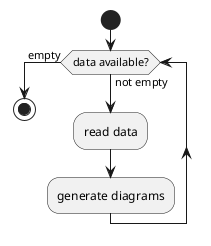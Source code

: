 @startuml Activity
start
  while (data available?) is (not empty)
    :read data;
    :generate diagrams;
  end while (empty)
stop
@enduml